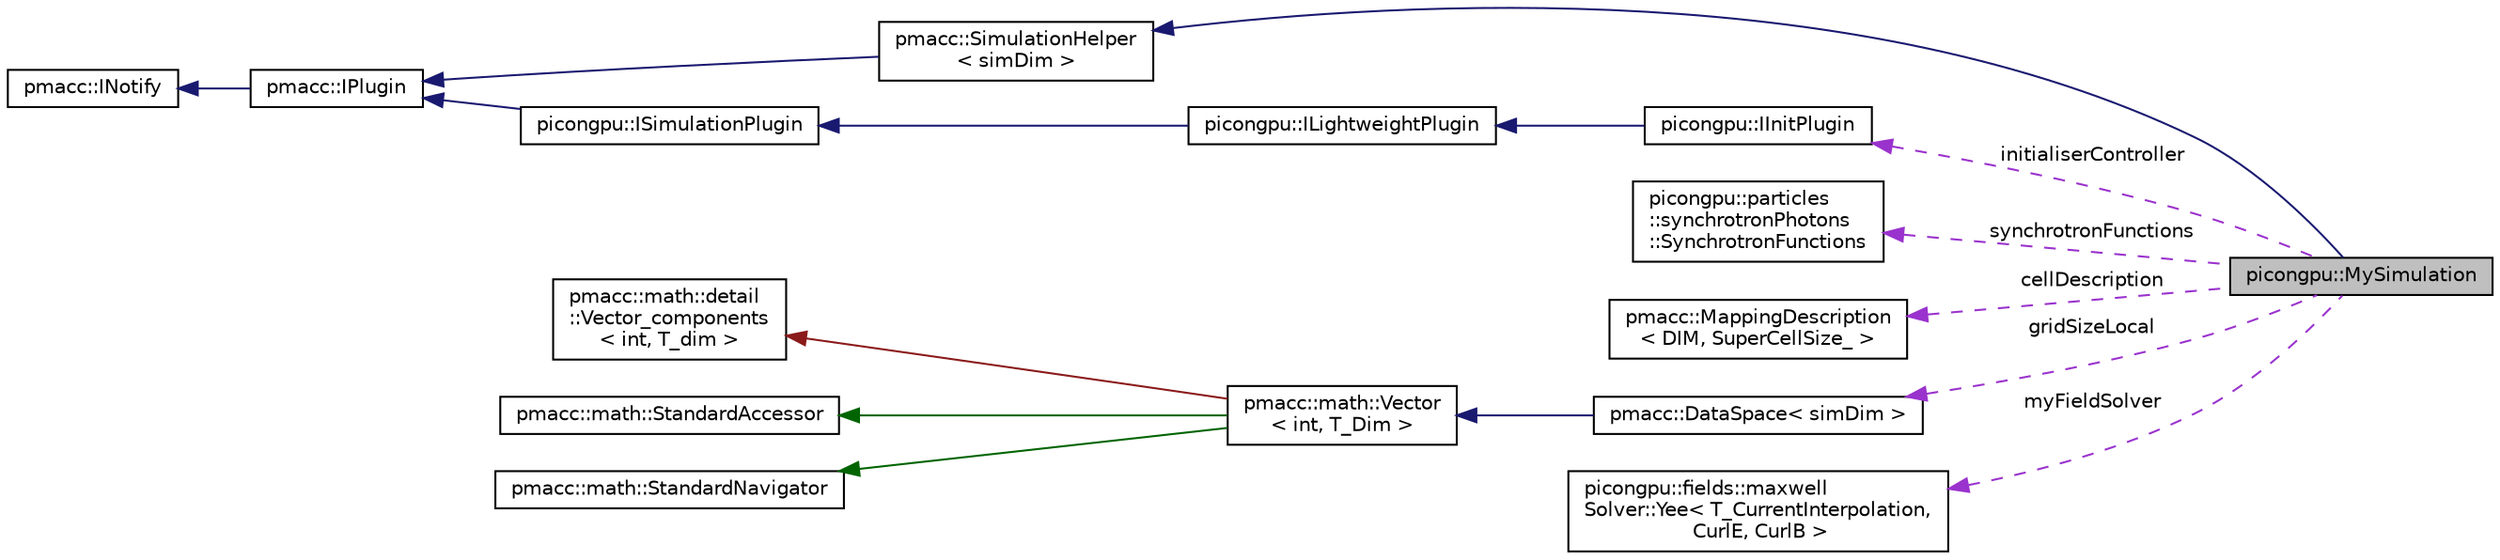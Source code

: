 digraph "picongpu::MySimulation"
{
 // LATEX_PDF_SIZE
  edge [fontname="Helvetica",fontsize="10",labelfontname="Helvetica",labelfontsize="10"];
  node [fontname="Helvetica",fontsize="10",shape=record];
  rankdir="LR";
  Node1 [label="picongpu::MySimulation",height=0.2,width=0.4,color="black", fillcolor="grey75", style="filled", fontcolor="black",tooltip="Global simulation controller class."];
  Node2 -> Node1 [dir="back",color="midnightblue",fontsize="10",style="solid",fontname="Helvetica"];
  Node2 [label="pmacc::SimulationHelper\l\< simDim \>",height=0.2,width=0.4,color="black", fillcolor="white", style="filled",URL="$classpmacc_1_1_simulation_helper.html",tooltip=" "];
  Node3 -> Node2 [dir="back",color="midnightblue",fontsize="10",style="solid",fontname="Helvetica"];
  Node3 [label="pmacc::IPlugin",height=0.2,width=0.4,color="black", fillcolor="white", style="filled",URL="$classpmacc_1_1_i_plugin.html",tooltip=" "];
  Node4 -> Node3 [dir="back",color="midnightblue",fontsize="10",style="solid",fontname="Helvetica"];
  Node4 [label="pmacc::INotify",height=0.2,width=0.4,color="black", fillcolor="white", style="filled",URL="$classpmacc_1_1_i_notify.html",tooltip=" "];
  Node5 -> Node1 [dir="back",color="darkorchid3",fontsize="10",style="dashed",label=" synchrotronFunctions" ,fontname="Helvetica"];
  Node5 [label="picongpu::particles\l::synchrotronPhotons\l::SynchrotronFunctions",height=0.2,width=0.4,color="black", fillcolor="white", style="filled",URL="$classpicongpu_1_1particles_1_1synchrotron_photons_1_1_synchrotron_functions.html",tooltip="Lookup table for synchrotron functions."];
  Node6 -> Node1 [dir="back",color="darkorchid3",fontsize="10",style="dashed",label=" cellDescription" ,fontname="Helvetica"];
  Node6 [label="pmacc::MappingDescription\l\< DIM, SuperCellSize_ \>",height=0.2,width=0.4,color="black", fillcolor="white", style="filled",URL="$classpmacc_1_1_mapping_description.html",tooltip="Abstracts logical block information from block variables."];
  Node7 -> Node1 [dir="back",color="darkorchid3",fontsize="10",style="dashed",label=" gridSizeLocal" ,fontname="Helvetica"];
  Node7 [label="pmacc::DataSpace\< simDim \>",height=0.2,width=0.4,color="black", fillcolor="white", style="filled",URL="$classpmacc_1_1_data_space.html",tooltip=" "];
  Node8 -> Node7 [dir="back",color="midnightblue",fontsize="10",style="solid",fontname="Helvetica"];
  Node8 [label="pmacc::math::Vector\l\< int, T_Dim \>",height=0.2,width=0.4,color="black", fillcolor="white", style="filled",URL="$structpmacc_1_1math_1_1_vector.html",tooltip=" "];
  Node9 -> Node8 [dir="back",color="firebrick4",fontsize="10",style="solid",fontname="Helvetica"];
  Node9 [label="pmacc::math::detail\l::Vector_components\l\< int, T_dim \>",height=0.2,width=0.4,color="black", fillcolor="white", style="filled",URL="$structpmacc_1_1math_1_1detail_1_1_vector__components.html",tooltip=" "];
  Node10 -> Node8 [dir="back",color="darkgreen",fontsize="10",style="solid",fontname="Helvetica"];
  Node10 [label="pmacc::math::StandardAccessor",height=0.2,width=0.4,color="black", fillcolor="white", style="filled",URL="$structpmacc_1_1math_1_1_standard_accessor.html",tooltip=" "];
  Node11 -> Node8 [dir="back",color="darkgreen",fontsize="10",style="solid",fontname="Helvetica"];
  Node11 [label="pmacc::math::StandardNavigator",height=0.2,width=0.4,color="black", fillcolor="white", style="filled",URL="$structpmacc_1_1math_1_1_standard_navigator.html",tooltip=" "];
  Node12 -> Node1 [dir="back",color="darkorchid3",fontsize="10",style="dashed",label=" initialiserController" ,fontname="Helvetica"];
  Node12 [label="picongpu::IInitPlugin",height=0.2,width=0.4,color="black", fillcolor="white", style="filled",URL="$classpicongpu_1_1_i_init_plugin.html",tooltip=" "];
  Node13 -> Node12 [dir="back",color="midnightblue",fontsize="10",style="solid",fontname="Helvetica"];
  Node13 [label="picongpu::ILightweightPlugin",height=0.2,width=0.4,color="black", fillcolor="white", style="filled",URL="$classpicongpu_1_1_i_lightweight_plugin.html",tooltip="Interface for a lightweight simulation plugin without checkpoint/restart capabilities."];
  Node14 -> Node13 [dir="back",color="midnightblue",fontsize="10",style="solid",fontname="Helvetica"];
  Node14 [label="picongpu::ISimulationPlugin",height=0.2,width=0.4,color="black", fillcolor="white", style="filled",URL="$classpicongpu_1_1_i_simulation_plugin.html",tooltip="Interface for a simulation plugin in PIConGPU which has a MappingDesc."];
  Node3 -> Node14 [dir="back",color="midnightblue",fontsize="10",style="solid",fontname="Helvetica"];
  Node15 -> Node1 [dir="back",color="darkorchid3",fontsize="10",style="dashed",label=" myFieldSolver" ,fontname="Helvetica"];
  Node15 [label="picongpu::fields::maxwell\lSolver::Yee\< T_CurrentInterpolation,\l CurlE, CurlB \>",height=0.2,width=0.4,color="black", fillcolor="white", style="filled",URL="$classpicongpu_1_1fields_1_1maxwell_solver_1_1_yee.html",tooltip=" "];
}
